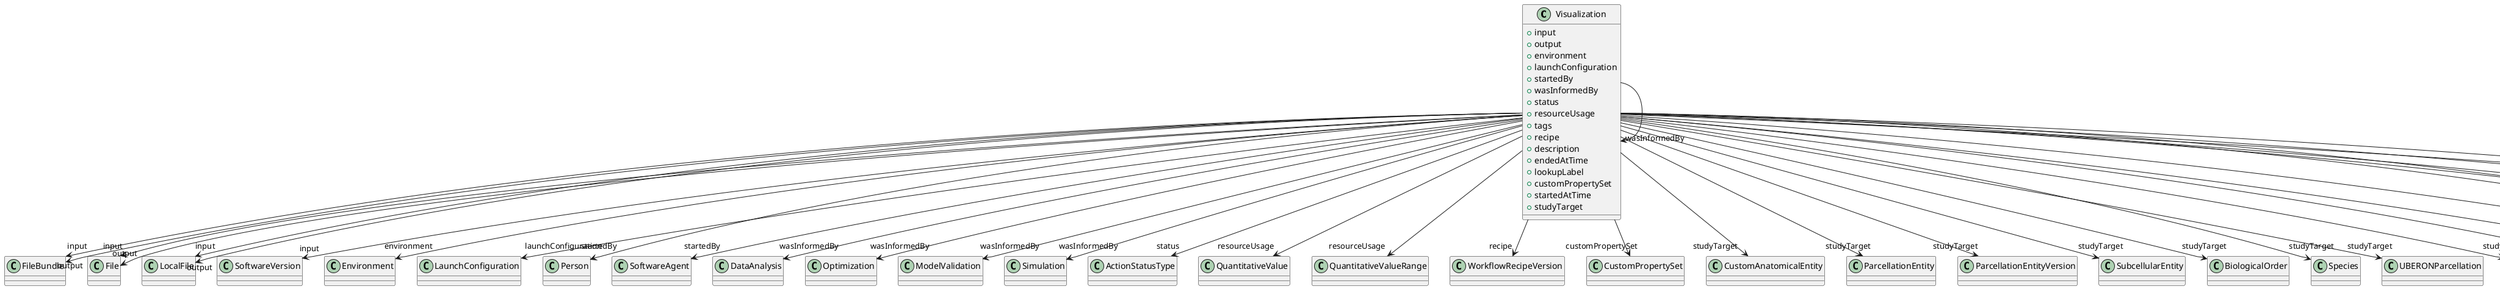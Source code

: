 @startuml
class Visualization {
+input
+output
+environment
+launchConfiguration
+startedBy
+wasInformedBy
+status
+resourceUsage
+tags
+recipe
+description
+endedAtTime
+lookupLabel
+customPropertySet
+startedAtTime
+studyTarget

}
Visualization -d-> "input" FileBundle
Visualization -d-> "input" File
Visualization -d-> "input" LocalFile
Visualization -d-> "input" SoftwareVersion
Visualization -d-> "output" FileBundle
Visualization -d-> "output" File
Visualization -d-> "output" LocalFile
Visualization -d-> "environment" Environment
Visualization -d-> "launchConfiguration" LaunchConfiguration
Visualization -d-> "startedBy" Person
Visualization -d-> "startedBy" SoftwareAgent
Visualization -d-> "wasInformedBy" DataAnalysis
Visualization -d-> "wasInformedBy" Optimization
Visualization -d-> "wasInformedBy" ModelValidation
Visualization -d-> "wasInformedBy" Visualization
Visualization -d-> "wasInformedBy" Simulation
Visualization -d-> "status" ActionStatusType
Visualization -d-> "resourceUsage" QuantitativeValue
Visualization -d-> "resourceUsage" QuantitativeValueRange
Visualization -d-> "recipe" WorkflowRecipeVersion
Visualization -d-> "customPropertySet" CustomPropertySet
Visualization -d-> "studyTarget" CustomAnatomicalEntity
Visualization -d-> "studyTarget" ParcellationEntity
Visualization -d-> "studyTarget" ParcellationEntityVersion
Visualization -d-> "studyTarget" SubcellularEntity
Visualization -d-> "studyTarget" BiologicalOrder
Visualization -d-> "studyTarget" Species
Visualization -d-> "studyTarget" UBERONParcellation
Visualization -d-> "studyTarget" BreedingType
Visualization -d-> "studyTarget" Handedness
Visualization -d-> "studyTarget" TermSuggestion
Visualization -d-> "studyTarget" DiseaseModel
Visualization -d-> "studyTarget" Disease
Visualization -d-> "studyTarget" CellType
Visualization -d-> "studyTarget" BiologicalSex
Visualization -d-> "studyTarget" CellCultureType
Visualization -d-> "studyTarget" MolecularEntity
Visualization -d-> "studyTarget" Organ
Visualization -d-> "studyTarget" GeneticStrainType

@enduml